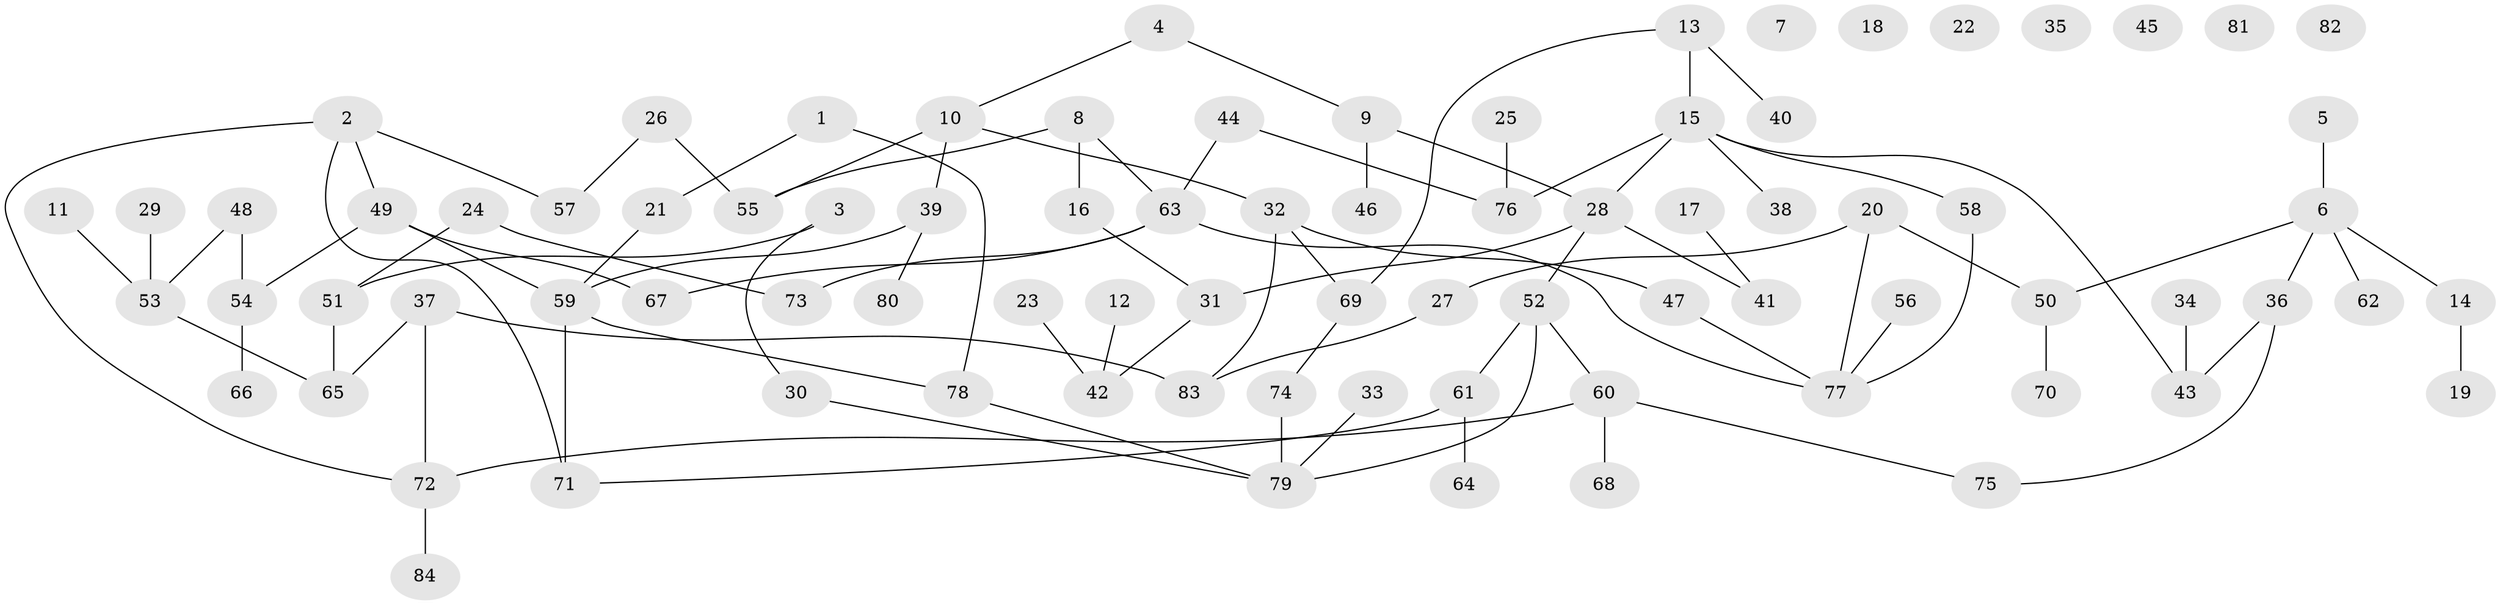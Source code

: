 // Generated by graph-tools (version 1.1) at 2025/00/03/09/25 03:00:50]
// undirected, 84 vertices, 96 edges
graph export_dot {
graph [start="1"]
  node [color=gray90,style=filled];
  1;
  2;
  3;
  4;
  5;
  6;
  7;
  8;
  9;
  10;
  11;
  12;
  13;
  14;
  15;
  16;
  17;
  18;
  19;
  20;
  21;
  22;
  23;
  24;
  25;
  26;
  27;
  28;
  29;
  30;
  31;
  32;
  33;
  34;
  35;
  36;
  37;
  38;
  39;
  40;
  41;
  42;
  43;
  44;
  45;
  46;
  47;
  48;
  49;
  50;
  51;
  52;
  53;
  54;
  55;
  56;
  57;
  58;
  59;
  60;
  61;
  62;
  63;
  64;
  65;
  66;
  67;
  68;
  69;
  70;
  71;
  72;
  73;
  74;
  75;
  76;
  77;
  78;
  79;
  80;
  81;
  82;
  83;
  84;
  1 -- 21;
  1 -- 78;
  2 -- 49;
  2 -- 57;
  2 -- 71;
  2 -- 72;
  3 -- 30;
  3 -- 51;
  4 -- 9;
  4 -- 10;
  5 -- 6;
  6 -- 14;
  6 -- 36;
  6 -- 50;
  6 -- 62;
  8 -- 16;
  8 -- 55;
  8 -- 63;
  9 -- 28;
  9 -- 46;
  10 -- 32;
  10 -- 39;
  10 -- 55;
  11 -- 53;
  12 -- 42;
  13 -- 15;
  13 -- 40;
  13 -- 69;
  14 -- 19;
  15 -- 28;
  15 -- 38;
  15 -- 43;
  15 -- 58;
  15 -- 76;
  16 -- 31;
  17 -- 41;
  20 -- 27;
  20 -- 50;
  20 -- 77;
  21 -- 59;
  23 -- 42;
  24 -- 51;
  24 -- 73;
  25 -- 76;
  26 -- 55;
  26 -- 57;
  27 -- 83;
  28 -- 31;
  28 -- 41;
  28 -- 52;
  29 -- 53;
  30 -- 79;
  31 -- 42;
  32 -- 47;
  32 -- 69;
  32 -- 83;
  33 -- 79;
  34 -- 43;
  36 -- 43;
  36 -- 75;
  37 -- 65;
  37 -- 72;
  37 -- 83;
  39 -- 59;
  39 -- 80;
  44 -- 63;
  44 -- 76;
  47 -- 77;
  48 -- 53;
  48 -- 54;
  49 -- 54;
  49 -- 59;
  49 -- 67;
  50 -- 70;
  51 -- 65;
  52 -- 60;
  52 -- 61;
  52 -- 79;
  53 -- 65;
  54 -- 66;
  56 -- 77;
  58 -- 77;
  59 -- 71;
  59 -- 78;
  60 -- 68;
  60 -- 72;
  60 -- 75;
  61 -- 64;
  61 -- 71;
  63 -- 67;
  63 -- 73;
  63 -- 77;
  69 -- 74;
  72 -- 84;
  74 -- 79;
  78 -- 79;
}

